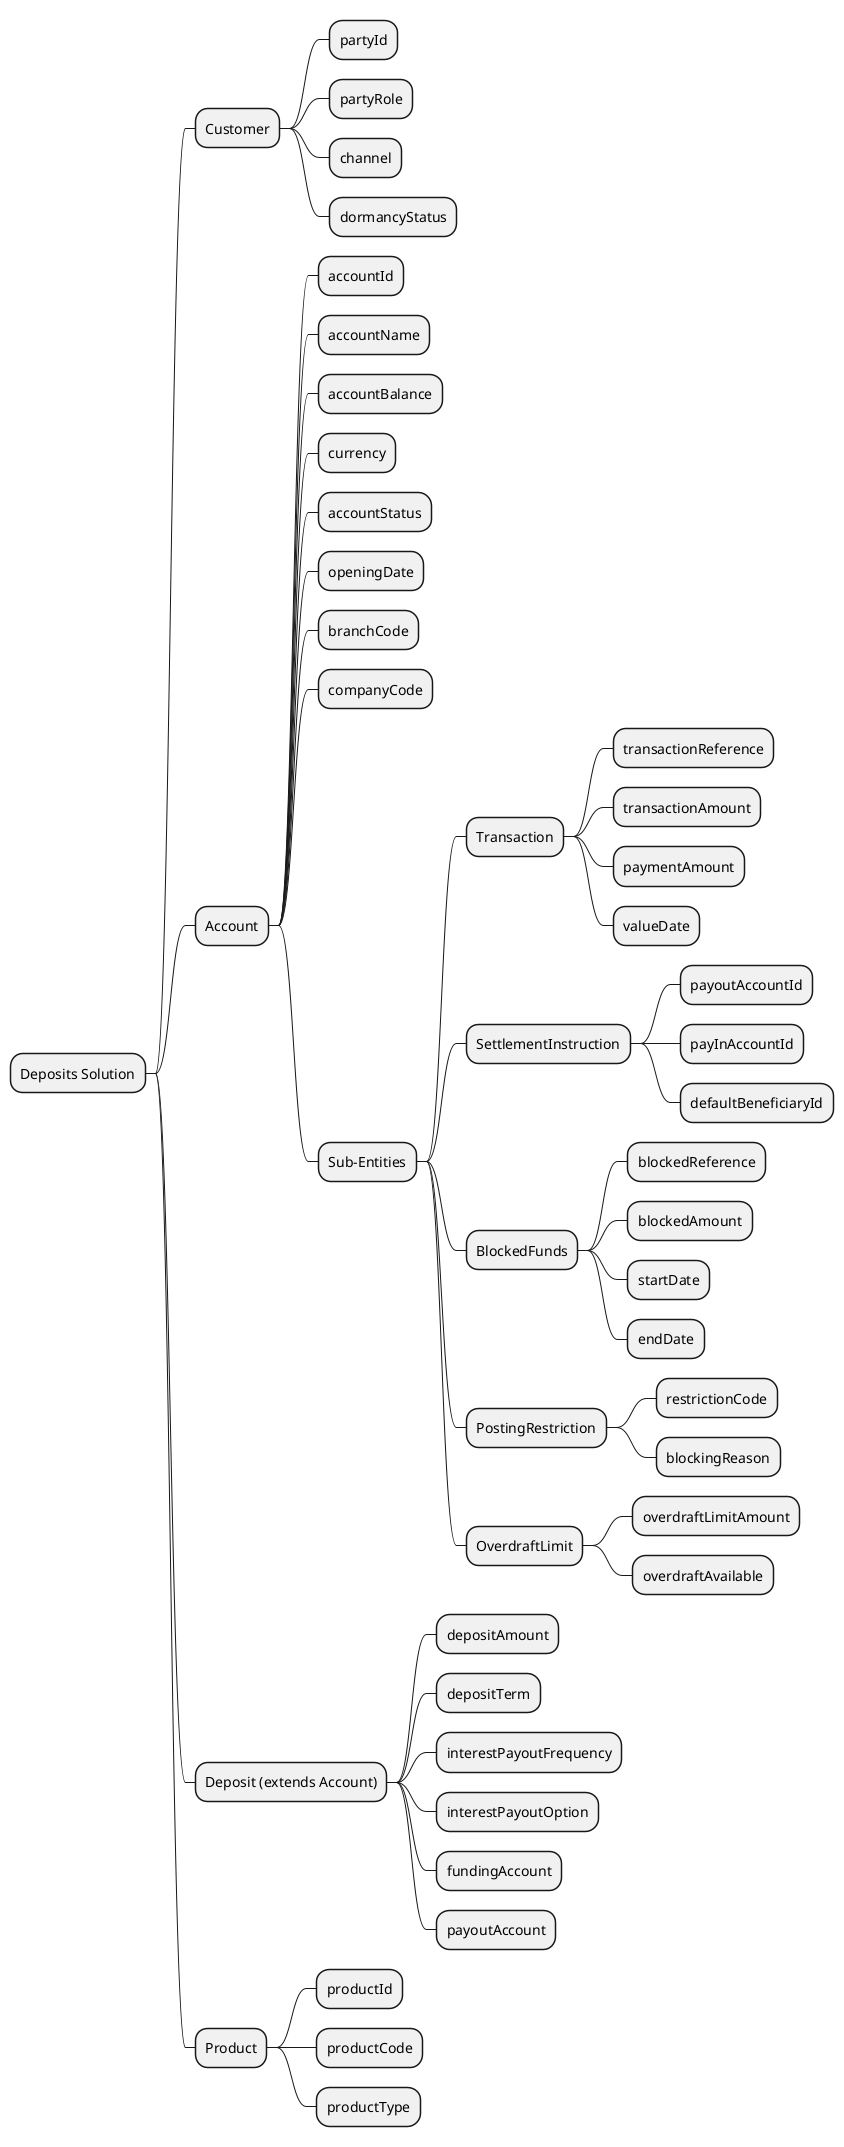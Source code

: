 @startmindmap
* Deposits Solution
** Customer
*** partyId
*** partyRole
*** channel
*** dormancyStatus
** Account
*** accountId
*** accountName
*** accountBalance
*** currency
*** accountStatus
*** openingDate
*** branchCode
*** companyCode
*** Sub-Entities
**** Transaction
***** transactionReference
***** transactionAmount
***** paymentAmount
***** valueDate
**** SettlementInstruction
***** payoutAccountId
***** payInAccountId
***** defaultBeneficiaryId
**** BlockedFunds
***** blockedReference
***** blockedAmount
***** startDate
***** endDate
**** PostingRestriction
***** restrictionCode
***** blockingReason
**** OverdraftLimit
***** overdraftLimitAmount
***** overdraftAvailable
** Deposit (extends Account)
*** depositAmount
*** depositTerm
*** interestPayoutFrequency
*** interestPayoutOption
*** fundingAccount
*** payoutAccount
** Product
*** productId
*** productCode
*** productType
@endmindmap
